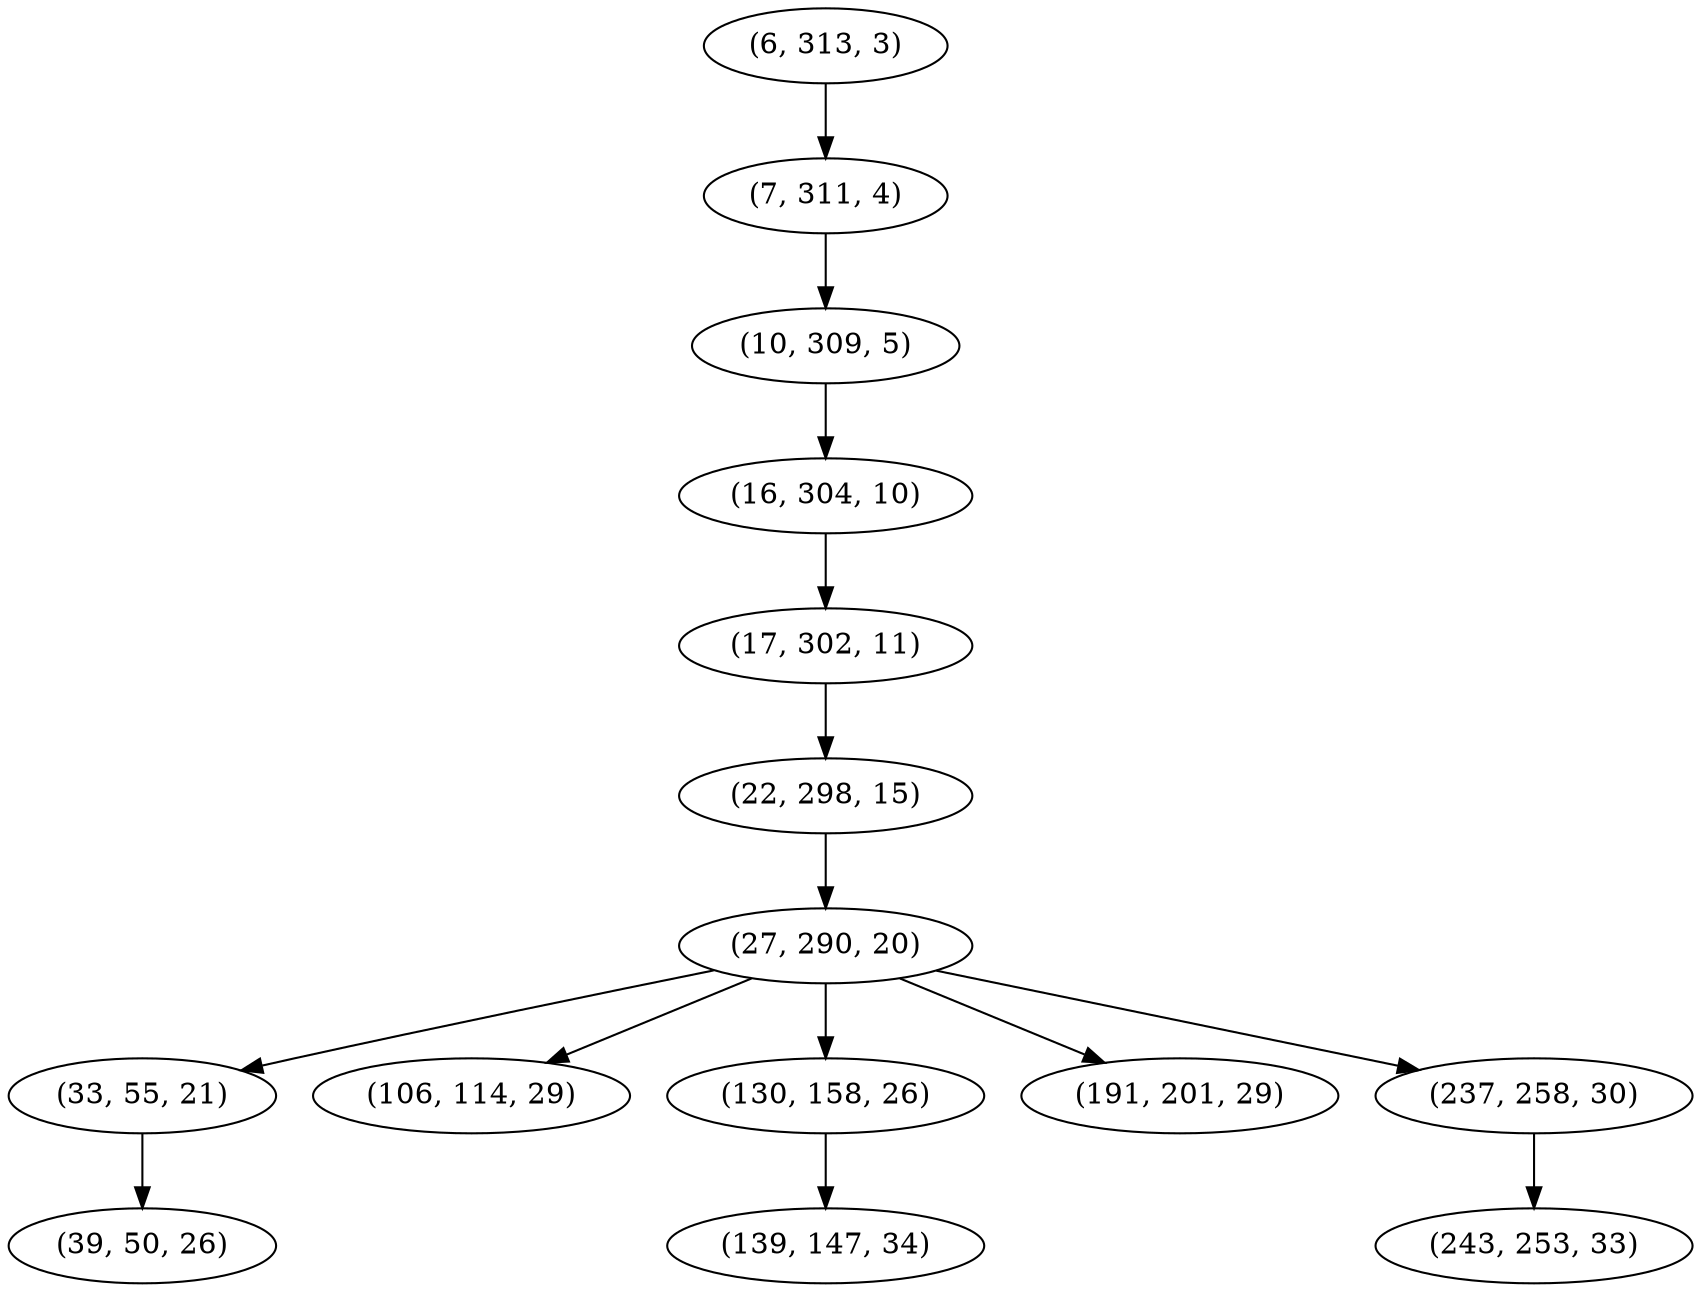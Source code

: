 digraph tree {
    "(6, 313, 3)";
    "(7, 311, 4)";
    "(10, 309, 5)";
    "(16, 304, 10)";
    "(17, 302, 11)";
    "(22, 298, 15)";
    "(27, 290, 20)";
    "(33, 55, 21)";
    "(39, 50, 26)";
    "(106, 114, 29)";
    "(130, 158, 26)";
    "(139, 147, 34)";
    "(191, 201, 29)";
    "(237, 258, 30)";
    "(243, 253, 33)";
    "(6, 313, 3)" -> "(7, 311, 4)";
    "(7, 311, 4)" -> "(10, 309, 5)";
    "(10, 309, 5)" -> "(16, 304, 10)";
    "(16, 304, 10)" -> "(17, 302, 11)";
    "(17, 302, 11)" -> "(22, 298, 15)";
    "(22, 298, 15)" -> "(27, 290, 20)";
    "(27, 290, 20)" -> "(33, 55, 21)";
    "(27, 290, 20)" -> "(106, 114, 29)";
    "(27, 290, 20)" -> "(130, 158, 26)";
    "(27, 290, 20)" -> "(191, 201, 29)";
    "(27, 290, 20)" -> "(237, 258, 30)";
    "(33, 55, 21)" -> "(39, 50, 26)";
    "(130, 158, 26)" -> "(139, 147, 34)";
    "(237, 258, 30)" -> "(243, 253, 33)";
}
